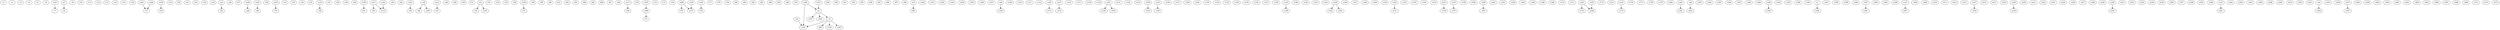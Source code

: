strict digraph  {
c1;
c2;
c3;
c4;
c5;
c6;
c7;
c8;
c9;
c10;
c11;
c12;
c13;
c14;
c15;
c16;
c17;
c18;
c19;
c20;
c21;
c22;
c23;
c24;
c25;
c26;
c27;
c28;
c29;
c30;
c31;
c32;
c33;
c34;
c35;
c36;
c37;
c38;
c39;
c40;
c41;
c42;
c43;
c44;
c45;
c46;
c47;
c48;
c49;
c50;
c51;
c52;
c53;
c54;
c55;
c56;
c57;
c58;
c59;
c60;
c61;
c62;
c63;
c64;
c65;
c66;
c67;
c68;
c69;
c70;
c71;
c72;
c73;
c74;
c75;
c76;
c77;
c78;
c79;
c80;
c81;
c82;
c83;
c84;
c85;
c86;
c87;
c88;
c89;
c90;
c91;
c92;
c93;
c94;
c95;
c96;
c97;
c98;
c99;
c100;
c101;
c102;
c103;
c104;
c105;
c106;
c107;
c108;
c109;
c110;
c111;
c112;
c113;
c114;
c115;
c116;
c117;
c118;
c119;
c120;
c121;
c122;
c123;
c124;
c125;
c126;
c127;
c128;
c129;
c130;
c131;
c132;
c133;
c134;
c135;
c136;
c137;
c138;
c139;
c140;
c141;
c142;
c143;
c144;
c145;
c146;
c147;
c148;
c149;
c150;
c151;
c152;
c153;
c154;
c155;
c156;
c157;
c158;
c159;
c160;
c161;
c162;
c163;
c164;
c165;
c166;
c167;
c168;
c169;
c170;
c171;
c172;
c173;
c174;
c175;
c176;
c177;
c178;
c179;
c180;
c181;
c182;
c183;
c184;
c185;
c186;
c187;
c188;
c189;
c190;
c191;
c192;
c193;
c194;
c195;
c196;
c197;
c198;
c199;
c200;
c201;
c202;
c203;
c204;
c205;
c206;
c207;
c208;
c209;
c210;
c211;
c212;
c213;
c214;
c215;
c216;
c217;
c218;
c219;
c220;
c221;
c222;
c223;
c224;
c225;
c226;
c227;
c228;
c229;
c230;
c231;
c232;
c233;
c234;
c235;
c236;
c237;
c238;
c239;
c240;
c241;
c242;
c243;
c244;
c245;
c246;
c247;
c248;
c249;
c250;
c251;
c252;
c253;
c254;
c255;
c256;
c257;
c258;
c259;
c260;
c261;
c262;
c263;
c264;
c265;
c266;
c267;
c268;
c269;
c270;
c271;
c272;
c273;
v1;
v2;
v3;
co1;
co2;
co3;
co4;
co5;
co6;
co7;
co8;
co9;
co10;
co11;
co12;
co13;
co14;
co15;
co16;
co17;
co18;
co19;
co20;
co21;
co22;
co23;
co24;
co25;
co26;
co27;
co28;
co29;
co30;
co31;
co32;
co33;
co34;
co35;
co36;
co37;
co38;
co39;
co40;
co41;
co42;
co43;
co44;
co45;
co46;
co47;
co48;
co49;
co50;
co51;
co52;
c141 -> v2  [weight=1];
c225 -> co39  [weight=1];
v1 -> c196  [weight=1];
v2 -> c202  [weight=1];
v2 -> c167  [weight=1];
v2 -> v3  [weight=1];
v3 -> c203  [weight=1];
v3 -> c88  [weight=1];
v3 -> c158  [weight=1];
v3 -> c191  [weight=1];
co1 -> c216  [weight=1];
co1 -> c52  [weight=1];
co2 -> c25  [weight=1];
co3 -> c191  [weight=1];
co4 -> c254  [weight=1];
co5 -> c99  [weight=1];
co6 -> c182  [weight=1];
co7 -> c8  [weight=1];
co8 -> c108  [weight=1];
co9 -> c46  [weight=1];
co9 -> c247  [weight=1];
co10 -> c36  [weight=1];
co11 -> c69  [weight=1];
co12 -> c47  [weight=1];
co13 -> c207  [weight=1];
co14 -> c139  [weight=1];
co15 -> c241  [weight=1];
co16 -> c175  [weight=1];
co17 -> c131  [weight=1];
co17 -> c42  [weight=1];
co18 -> c115  [weight=1];
co19 -> c76  [weight=1];
co20 -> c219  [weight=1];
co21 -> c7  [weight=1];
co22 -> c172  [weight=1];
co22 -> c249  [weight=1];
co23 -> c31  [weight=1];
co24 -> c57  [weight=1];
co25 -> c29  [weight=1];
co26 -> c243  [weight=1];
co26 -> c145  [weight=1];
co27 -> c214  [weight=1];
co28 -> c190  [weight=1];
co29 -> c230  [weight=1];
co30 -> c113  [weight=1];
co31 -> c156  [weight=1];
co32 -> c125  [weight=1];
co33 -> c157  [weight=1];
co34 -> c18  [weight=1];
co35 -> c249  [weight=1];
co36 -> c191  [weight=1];
co36 -> v2  [weight=1];
co37 -> c114  [weight=1];
co38 -> c124  [weight=1];
co39 -> c71  [weight=1];
co40 -> c181  [weight=1];
co41 -> c270  [weight=1];
co41 -> c120  [weight=1];
co42 -> c131  [weight=1];
co43 -> c17  [weight=1];
co44 -> c28  [weight=1];
co45 -> c45  [weight=1];
co46 -> c17  [weight=1];
co47 -> c201  [weight=1];
co48 -> c75  [weight=1];
co48 -> c115  [weight=1];
co49 -> c161  [weight=1];
co50 -> c41  [weight=1];
co51 -> c257  [weight=1];
co52 -> c151  [weight=1];
}
